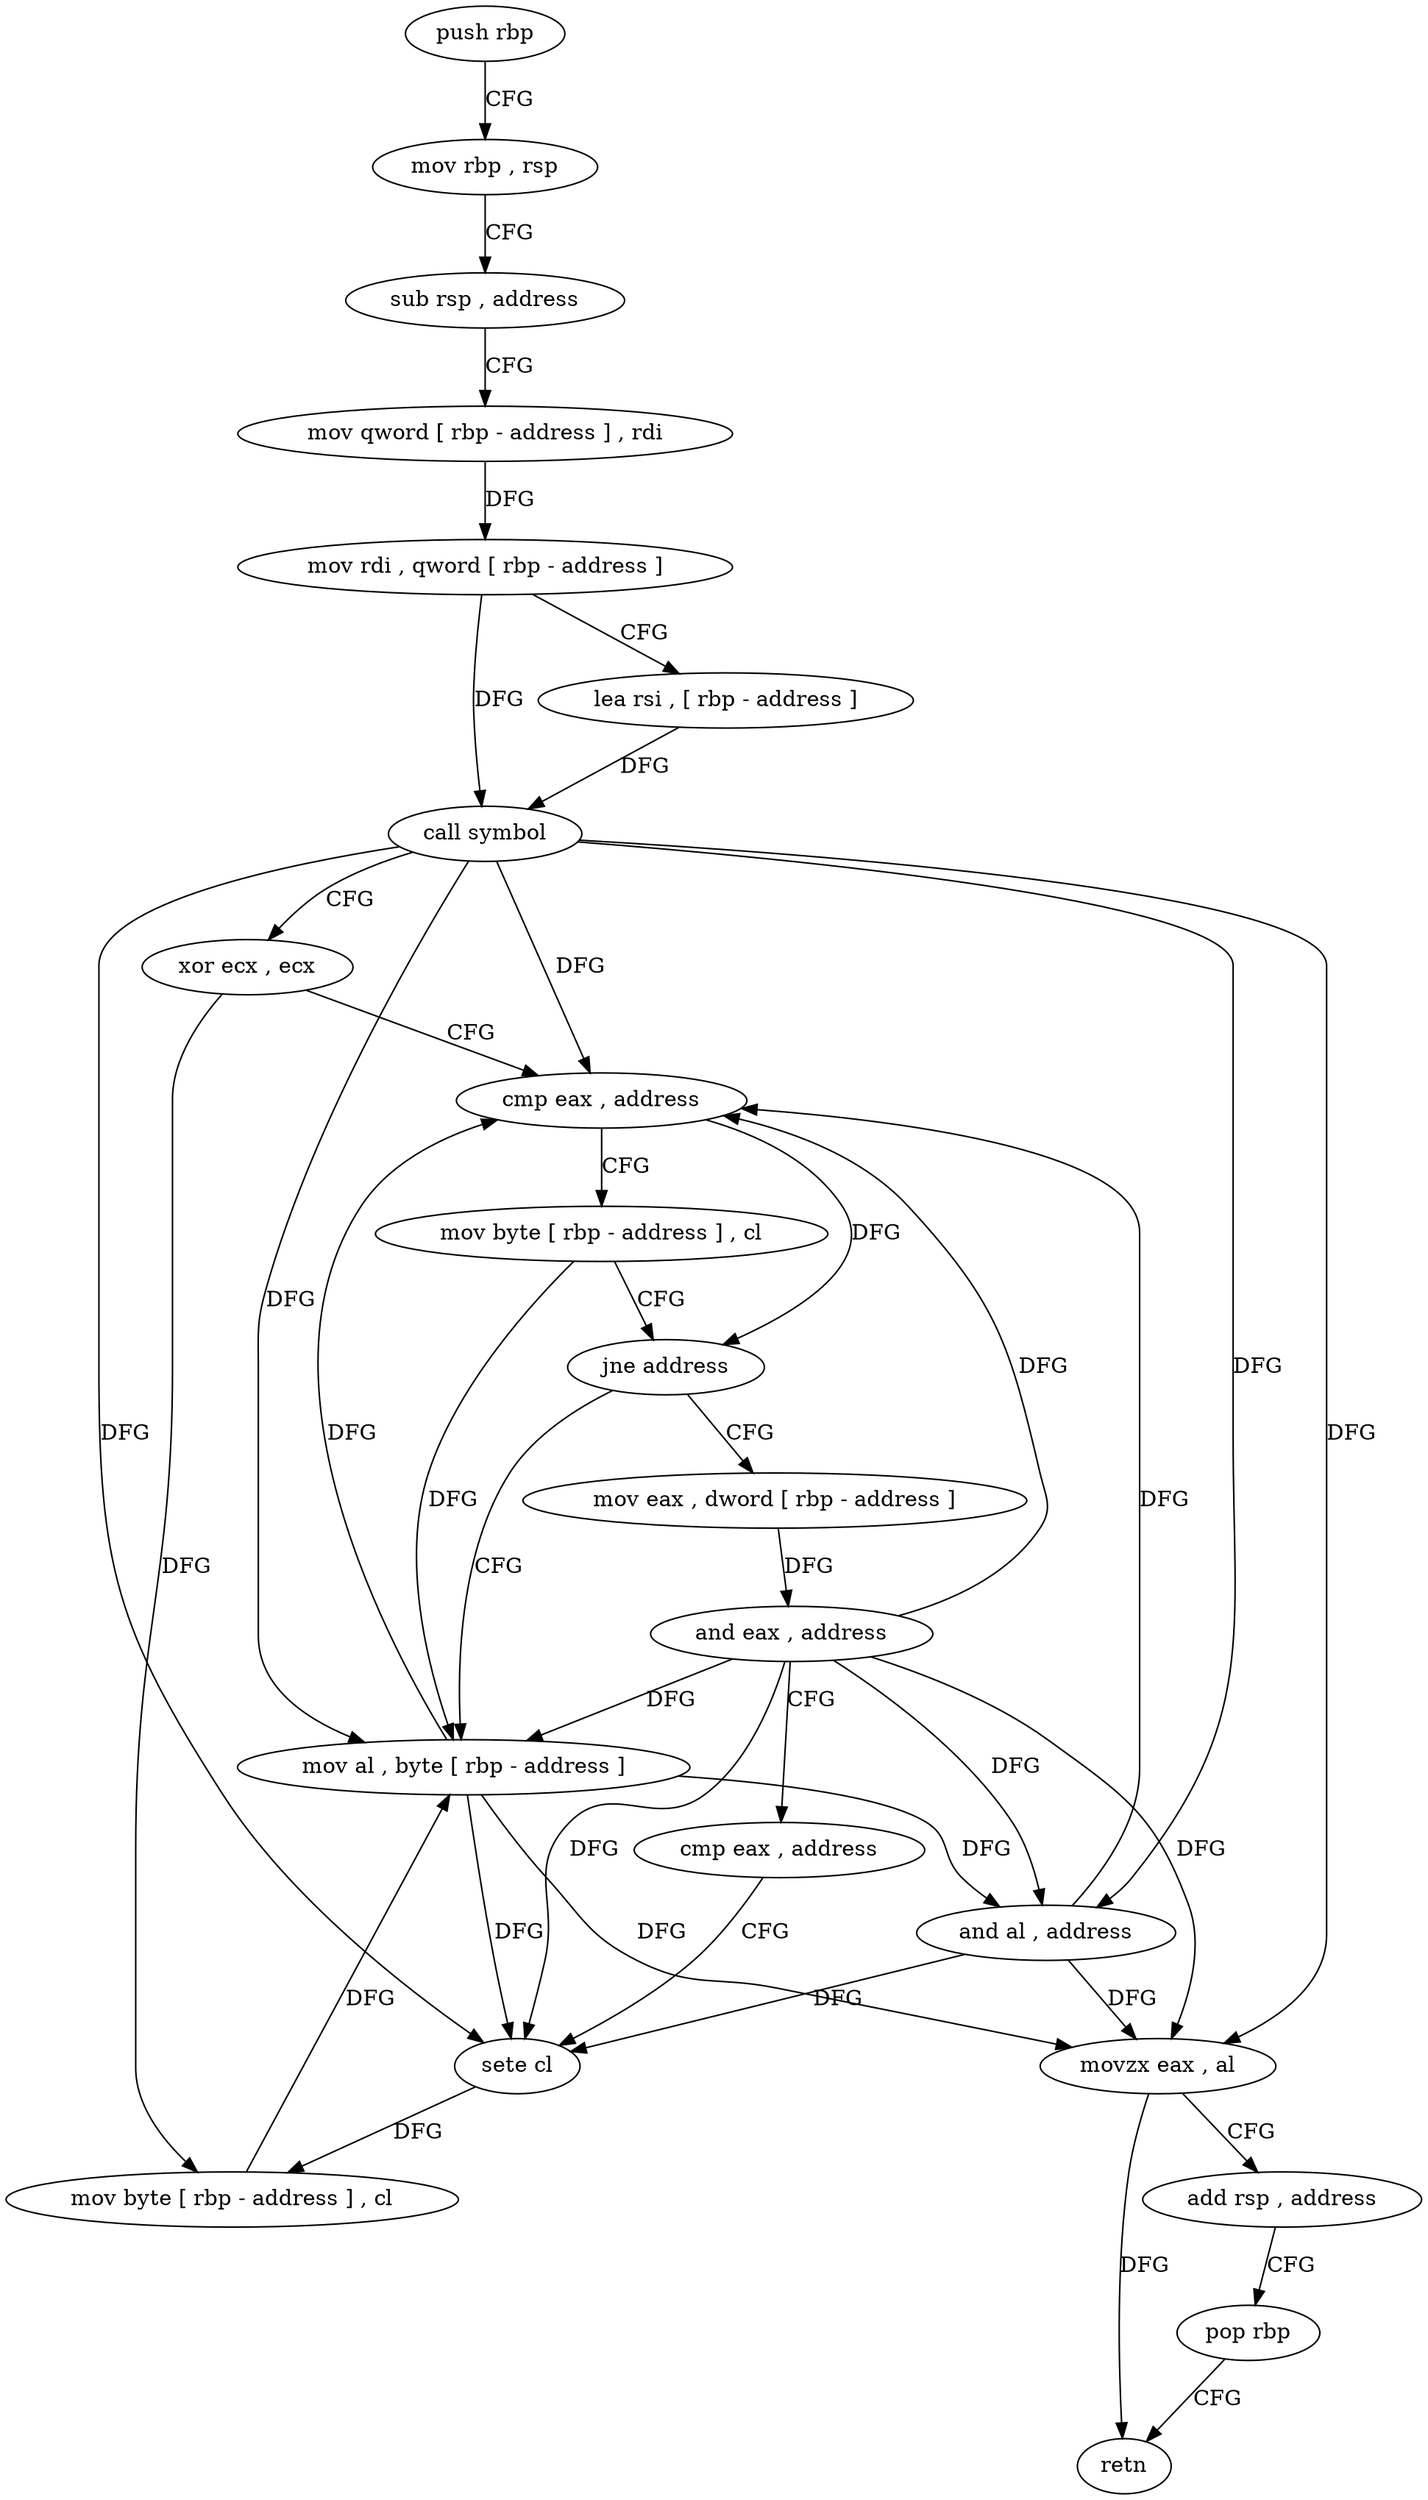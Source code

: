 digraph "func" {
"4341408" [label = "push rbp" ]
"4341409" [label = "mov rbp , rsp" ]
"4341412" [label = "sub rsp , address" ]
"4341419" [label = "mov qword [ rbp - address ] , rdi" ]
"4341423" [label = "mov rdi , qword [ rbp - address ]" ]
"4341427" [label = "lea rsi , [ rbp - address ]" ]
"4341434" [label = "call symbol" ]
"4341439" [label = "xor ecx , ecx" ]
"4341441" [label = "cmp eax , address" ]
"4341444" [label = "mov byte [ rbp - address ] , cl" ]
"4341450" [label = "jne address" ]
"4341478" [label = "mov al , byte [ rbp - address ]" ]
"4341456" [label = "mov eax , dword [ rbp - address ]" ]
"4341484" [label = "and al , address" ]
"4341486" [label = "movzx eax , al" ]
"4341489" [label = "add rsp , address" ]
"4341496" [label = "pop rbp" ]
"4341497" [label = "retn" ]
"4341459" [label = "and eax , address" ]
"4341464" [label = "cmp eax , address" ]
"4341469" [label = "sete cl" ]
"4341472" [label = "mov byte [ rbp - address ] , cl" ]
"4341408" -> "4341409" [ label = "CFG" ]
"4341409" -> "4341412" [ label = "CFG" ]
"4341412" -> "4341419" [ label = "CFG" ]
"4341419" -> "4341423" [ label = "DFG" ]
"4341423" -> "4341427" [ label = "CFG" ]
"4341423" -> "4341434" [ label = "DFG" ]
"4341427" -> "4341434" [ label = "DFG" ]
"4341434" -> "4341439" [ label = "CFG" ]
"4341434" -> "4341441" [ label = "DFG" ]
"4341434" -> "4341478" [ label = "DFG" ]
"4341434" -> "4341484" [ label = "DFG" ]
"4341434" -> "4341486" [ label = "DFG" ]
"4341434" -> "4341469" [ label = "DFG" ]
"4341439" -> "4341441" [ label = "CFG" ]
"4341439" -> "4341472" [ label = "DFG" ]
"4341441" -> "4341444" [ label = "CFG" ]
"4341441" -> "4341450" [ label = "DFG" ]
"4341444" -> "4341450" [ label = "CFG" ]
"4341444" -> "4341478" [ label = "DFG" ]
"4341450" -> "4341478" [ label = "CFG" ]
"4341450" -> "4341456" [ label = "CFG" ]
"4341478" -> "4341484" [ label = "DFG" ]
"4341478" -> "4341441" [ label = "DFG" ]
"4341478" -> "4341486" [ label = "DFG" ]
"4341478" -> "4341469" [ label = "DFG" ]
"4341456" -> "4341459" [ label = "DFG" ]
"4341484" -> "4341486" [ label = "DFG" ]
"4341484" -> "4341441" [ label = "DFG" ]
"4341484" -> "4341469" [ label = "DFG" ]
"4341486" -> "4341489" [ label = "CFG" ]
"4341486" -> "4341497" [ label = "DFG" ]
"4341489" -> "4341496" [ label = "CFG" ]
"4341496" -> "4341497" [ label = "CFG" ]
"4341459" -> "4341464" [ label = "CFG" ]
"4341459" -> "4341441" [ label = "DFG" ]
"4341459" -> "4341484" [ label = "DFG" ]
"4341459" -> "4341486" [ label = "DFG" ]
"4341459" -> "4341478" [ label = "DFG" ]
"4341459" -> "4341469" [ label = "DFG" ]
"4341464" -> "4341469" [ label = "CFG" ]
"4341469" -> "4341472" [ label = "DFG" ]
"4341472" -> "4341478" [ label = "DFG" ]
}
